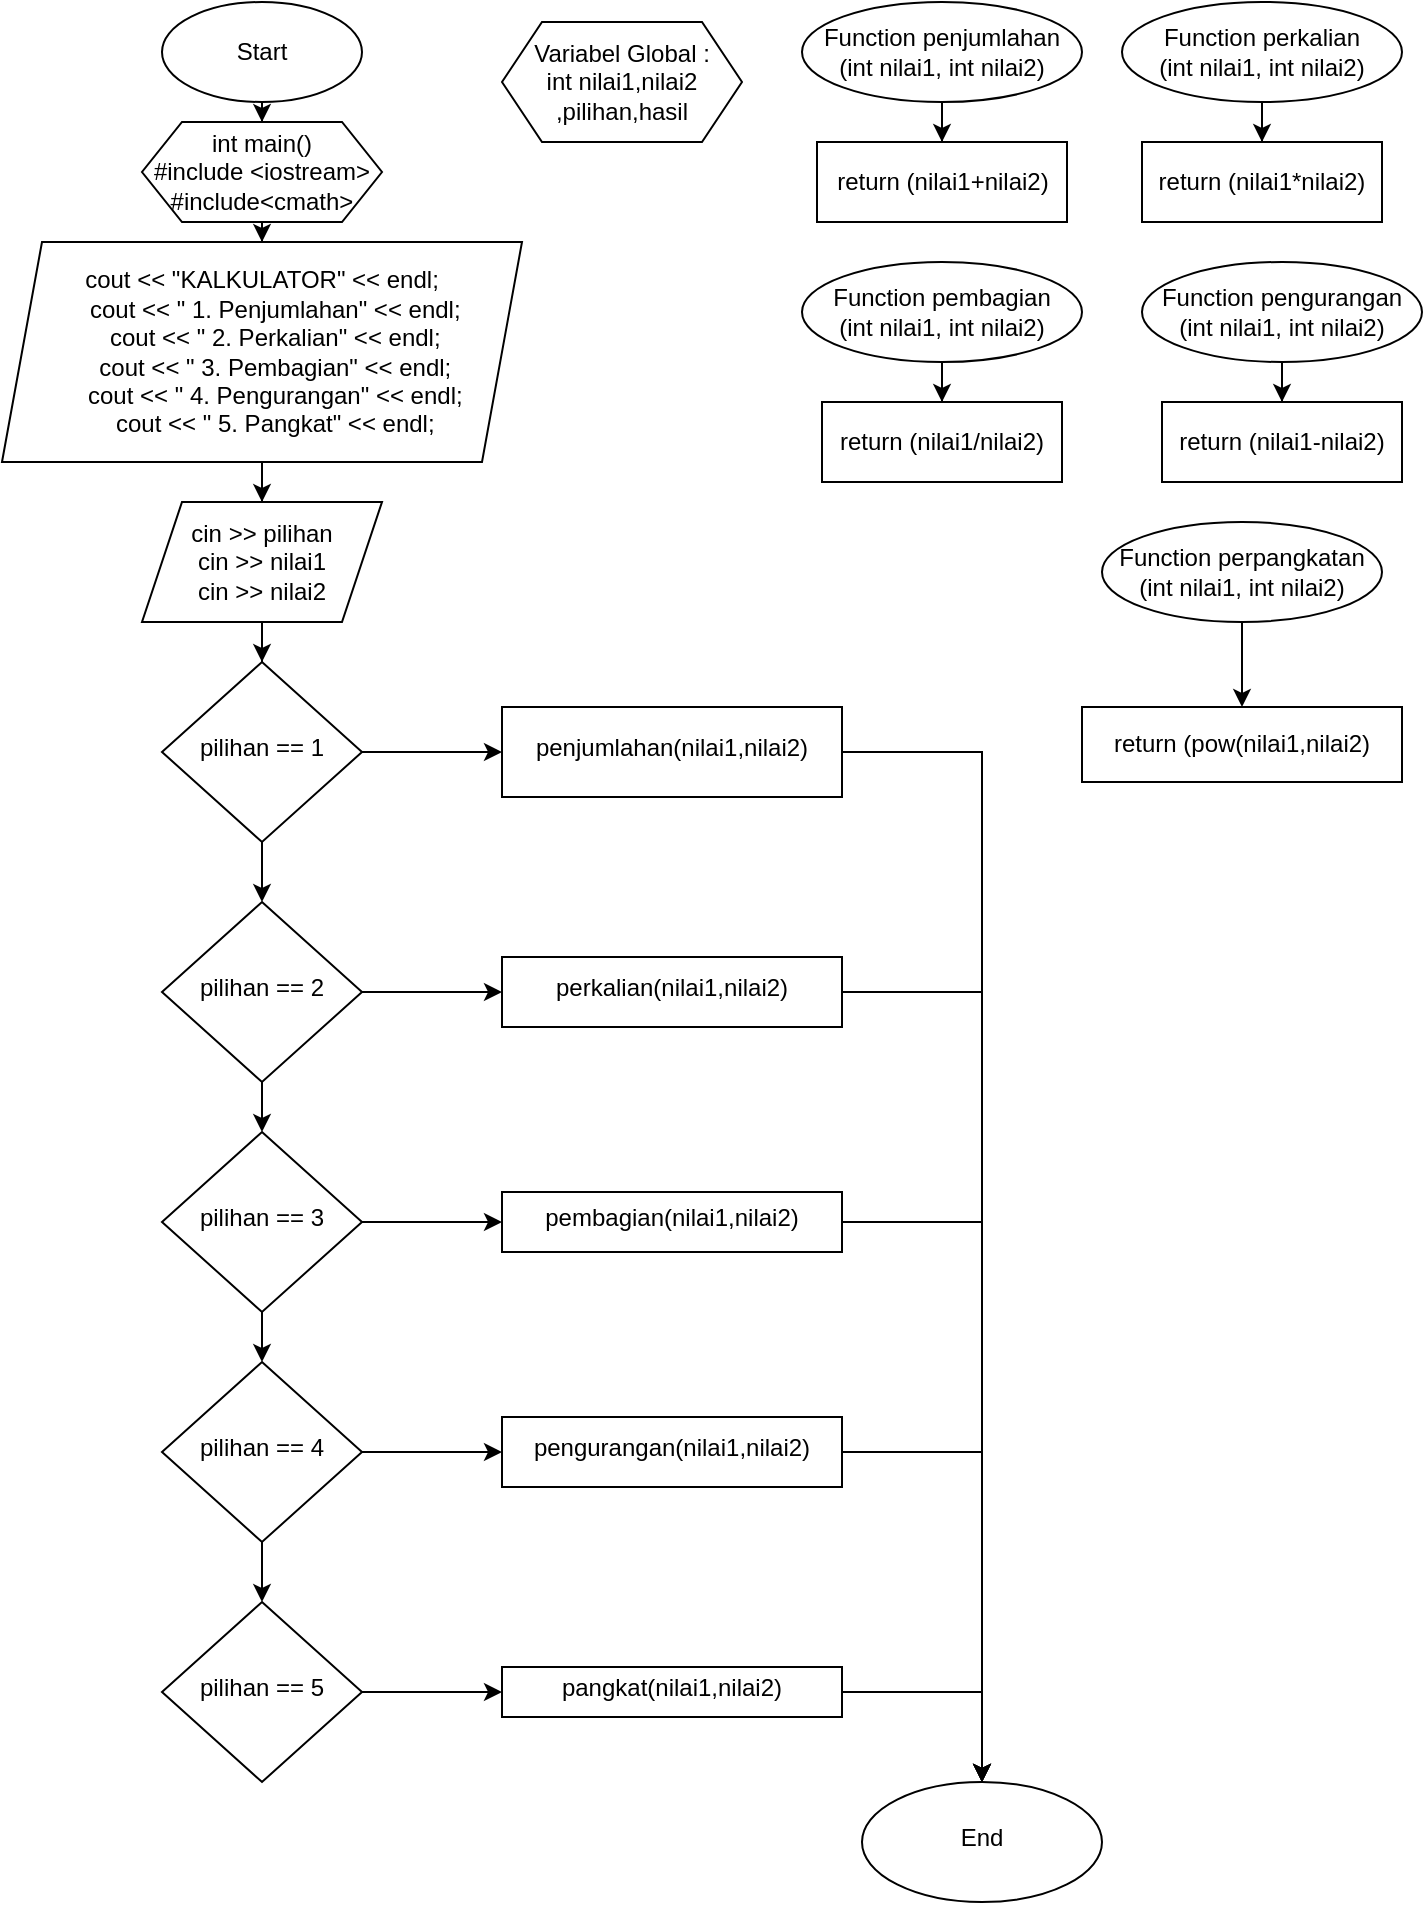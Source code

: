 <mxfile version="20.4.0" type="device"><diagram id="C5RBs43oDa-KdzZeNtuy" name="Page-1"><mxGraphModel dx="745" dy="471" grid="1" gridSize="10" guides="1" tooltips="1" connect="1" arrows="1" fold="1" page="1" pageScale="1" pageWidth="827" pageHeight="1169" math="0" shadow="0"><root><mxCell id="WIyWlLk6GJQsqaUBKTNV-0"/><mxCell id="WIyWlLk6GJQsqaUBKTNV-1" parent="WIyWlLk6GJQsqaUBKTNV-0"/><mxCell id="esuYtEpMJ9PcvWhnkEnD-42" value="" style="edgeStyle=orthogonalEdgeStyle;rounded=0;orthogonalLoop=1;jettySize=auto;html=1;" edge="1" parent="WIyWlLk6GJQsqaUBKTNV-1" source="WIyWlLk6GJQsqaUBKTNV-6" target="esuYtEpMJ9PcvWhnkEnD-38"><mxGeometry relative="1" as="geometry"/></mxCell><mxCell id="esuYtEpMJ9PcvWhnkEnD-48" value="" style="edgeStyle=orthogonalEdgeStyle;rounded=0;orthogonalLoop=1;jettySize=auto;html=1;" edge="1" parent="WIyWlLk6GJQsqaUBKTNV-1" source="WIyWlLk6GJQsqaUBKTNV-6" target="esuYtEpMJ9PcvWhnkEnD-47"><mxGeometry relative="1" as="geometry"/></mxCell><mxCell id="WIyWlLk6GJQsqaUBKTNV-6" value="pilihan == 1" style="rhombus;whiteSpace=wrap;html=1;shadow=0;fontFamily=Helvetica;fontSize=12;align=center;strokeWidth=1;spacing=6;spacingTop=-4;" parent="WIyWlLk6GJQsqaUBKTNV-1" vertex="1"><mxGeometry x="170" y="350" width="100" height="90" as="geometry"/></mxCell><mxCell id="esuYtEpMJ9PcvWhnkEnD-27" value="" style="edgeStyle=orthogonalEdgeStyle;rounded=0;orthogonalLoop=1;jettySize=auto;html=1;" edge="1" parent="WIyWlLk6GJQsqaUBKTNV-1" source="esuYtEpMJ9PcvWhnkEnD-0" target="esuYtEpMJ9PcvWhnkEnD-26"><mxGeometry relative="1" as="geometry"/></mxCell><mxCell id="esuYtEpMJ9PcvWhnkEnD-0" value="Start" style="ellipse;whiteSpace=wrap;html=1;" vertex="1" parent="WIyWlLk6GJQsqaUBKTNV-1"><mxGeometry x="170" y="20" width="100" height="50" as="geometry"/></mxCell><mxCell id="esuYtEpMJ9PcvWhnkEnD-7" value="" style="edgeStyle=orthogonalEdgeStyle;rounded=0;orthogonalLoop=1;jettySize=auto;html=1;" edge="1" parent="WIyWlLk6GJQsqaUBKTNV-1" source="esuYtEpMJ9PcvWhnkEnD-5" target="esuYtEpMJ9PcvWhnkEnD-6"><mxGeometry relative="1" as="geometry"/></mxCell><mxCell id="esuYtEpMJ9PcvWhnkEnD-5" value="Function perkalian&lt;br&gt;(int nilai1, int nilai2)" style="ellipse;whiteSpace=wrap;html=1;" vertex="1" parent="WIyWlLk6GJQsqaUBKTNV-1"><mxGeometry x="650" y="20" width="140" height="50" as="geometry"/></mxCell><mxCell id="esuYtEpMJ9PcvWhnkEnD-6" value="return (nilai1*nilai2)" style="whiteSpace=wrap;html=1;" vertex="1" parent="WIyWlLk6GJQsqaUBKTNV-1"><mxGeometry x="660" y="90" width="120" height="40" as="geometry"/></mxCell><mxCell id="esuYtEpMJ9PcvWhnkEnD-18" value="" style="edgeStyle=orthogonalEdgeStyle;rounded=0;orthogonalLoop=1;jettySize=auto;html=1;" edge="1" parent="WIyWlLk6GJQsqaUBKTNV-1" source="esuYtEpMJ9PcvWhnkEnD-8" target="esuYtEpMJ9PcvWhnkEnD-9"><mxGeometry relative="1" as="geometry"/></mxCell><mxCell id="esuYtEpMJ9PcvWhnkEnD-8" value="Function penjumlahan (int nilai1, int nilai2)" style="ellipse;whiteSpace=wrap;html=1;" vertex="1" parent="WIyWlLk6GJQsqaUBKTNV-1"><mxGeometry x="490" y="20" width="140" height="50" as="geometry"/></mxCell><mxCell id="esuYtEpMJ9PcvWhnkEnD-9" value="return (nilai1+nilai2)" style="whiteSpace=wrap;html=1;" vertex="1" parent="WIyWlLk6GJQsqaUBKTNV-1"><mxGeometry x="497.5" y="90" width="125" height="40" as="geometry"/></mxCell><mxCell id="esuYtEpMJ9PcvWhnkEnD-22" value="" style="edgeStyle=orthogonalEdgeStyle;rounded=0;orthogonalLoop=1;jettySize=auto;html=1;" edge="1" parent="WIyWlLk6GJQsqaUBKTNV-1" source="esuYtEpMJ9PcvWhnkEnD-10" target="esuYtEpMJ9PcvWhnkEnD-11"><mxGeometry relative="1" as="geometry"/></mxCell><mxCell id="esuYtEpMJ9PcvWhnkEnD-10" value="Function pengurangan&lt;br&gt;(int nilai1, int nilai2)" style="ellipse;whiteSpace=wrap;html=1;" vertex="1" parent="WIyWlLk6GJQsqaUBKTNV-1"><mxGeometry x="660" y="150" width="140" height="50" as="geometry"/></mxCell><mxCell id="esuYtEpMJ9PcvWhnkEnD-11" value="return (nilai1-nilai2)" style="whiteSpace=wrap;html=1;" vertex="1" parent="WIyWlLk6GJQsqaUBKTNV-1"><mxGeometry x="670" y="220" width="120" height="40" as="geometry"/></mxCell><mxCell id="esuYtEpMJ9PcvWhnkEnD-21" value="" style="edgeStyle=orthogonalEdgeStyle;rounded=0;orthogonalLoop=1;jettySize=auto;html=1;" edge="1" parent="WIyWlLk6GJQsqaUBKTNV-1" source="esuYtEpMJ9PcvWhnkEnD-12" target="esuYtEpMJ9PcvWhnkEnD-13"><mxGeometry relative="1" as="geometry"/></mxCell><mxCell id="esuYtEpMJ9PcvWhnkEnD-12" value="Function pembagian&lt;br&gt;(int nilai1, int nilai2)" style="ellipse;whiteSpace=wrap;html=1;" vertex="1" parent="WIyWlLk6GJQsqaUBKTNV-1"><mxGeometry x="490" y="150" width="140" height="50" as="geometry"/></mxCell><mxCell id="esuYtEpMJ9PcvWhnkEnD-13" value="return (nilai1/nilai2)" style="whiteSpace=wrap;html=1;" vertex="1" parent="WIyWlLk6GJQsqaUBKTNV-1"><mxGeometry x="500" y="220" width="120" height="40" as="geometry"/></mxCell><mxCell id="esuYtEpMJ9PcvWhnkEnD-23" value="" style="edgeStyle=orthogonalEdgeStyle;rounded=0;orthogonalLoop=1;jettySize=auto;html=1;" edge="1" parent="WIyWlLk6GJQsqaUBKTNV-1" source="esuYtEpMJ9PcvWhnkEnD-14" target="esuYtEpMJ9PcvWhnkEnD-15"><mxGeometry relative="1" as="geometry"/></mxCell><mxCell id="esuYtEpMJ9PcvWhnkEnD-14" value="Function perpangkatan (int nilai1, int nilai2)" style="ellipse;whiteSpace=wrap;html=1;" vertex="1" parent="WIyWlLk6GJQsqaUBKTNV-1"><mxGeometry x="640" y="280" width="140" height="50" as="geometry"/></mxCell><mxCell id="esuYtEpMJ9PcvWhnkEnD-15" value="&lt;div&gt;return (pow(nilai1,nilai2)&lt;/div&gt;" style="whiteSpace=wrap;html=1;" vertex="1" parent="WIyWlLk6GJQsqaUBKTNV-1"><mxGeometry x="630" y="372.5" width="160" height="37.5" as="geometry"/></mxCell><mxCell id="esuYtEpMJ9PcvWhnkEnD-36" value="" style="edgeStyle=orthogonalEdgeStyle;rounded=0;orthogonalLoop=1;jettySize=auto;html=1;" edge="1" parent="WIyWlLk6GJQsqaUBKTNV-1" source="esuYtEpMJ9PcvWhnkEnD-26" target="esuYtEpMJ9PcvWhnkEnD-35"><mxGeometry relative="1" as="geometry"/></mxCell><mxCell id="esuYtEpMJ9PcvWhnkEnD-26" value="int main()&lt;br&gt;#include &amp;lt;iostream&amp;gt;&lt;br&gt;#include&amp;lt;cmath&amp;gt;" style="shape=hexagon;perimeter=hexagonPerimeter2;whiteSpace=wrap;html=1;fixedSize=1;" vertex="1" parent="WIyWlLk6GJQsqaUBKTNV-1"><mxGeometry x="160" y="80" width="120" height="50" as="geometry"/></mxCell><mxCell id="esuYtEpMJ9PcvWhnkEnD-33" value="" style="edgeStyle=orthogonalEdgeStyle;rounded=0;orthogonalLoop=1;jettySize=auto;html=1;" edge="1" parent="WIyWlLk6GJQsqaUBKTNV-1" source="esuYtEpMJ9PcvWhnkEnD-30" target="WIyWlLk6GJQsqaUBKTNV-6"><mxGeometry relative="1" as="geometry"/></mxCell><mxCell id="esuYtEpMJ9PcvWhnkEnD-30" value="cin &amp;gt;&amp;gt; pilihan&lt;br&gt;cin &amp;gt;&amp;gt; nilai1&lt;br&gt;cin &amp;gt;&amp;gt; nilai2" style="shape=parallelogram;perimeter=parallelogramPerimeter;whiteSpace=wrap;html=1;fixedSize=1;" vertex="1" parent="WIyWlLk6GJQsqaUBKTNV-1"><mxGeometry x="160" y="270" width="120" height="60" as="geometry"/></mxCell><mxCell id="esuYtEpMJ9PcvWhnkEnD-32" value="Variabel Global :&lt;br&gt;int nilai1,nilai2&lt;br&gt;,pilihan,hasil" style="shape=hexagon;perimeter=hexagonPerimeter2;whiteSpace=wrap;html=1;fixedSize=1;" vertex="1" parent="WIyWlLk6GJQsqaUBKTNV-1"><mxGeometry x="340" y="30" width="120" height="60" as="geometry"/></mxCell><mxCell id="esuYtEpMJ9PcvWhnkEnD-37" value="" style="edgeStyle=orthogonalEdgeStyle;rounded=0;orthogonalLoop=1;jettySize=auto;html=1;" edge="1" parent="WIyWlLk6GJQsqaUBKTNV-1" source="esuYtEpMJ9PcvWhnkEnD-35" target="esuYtEpMJ9PcvWhnkEnD-30"><mxGeometry relative="1" as="geometry"/></mxCell><mxCell id="esuYtEpMJ9PcvWhnkEnD-35" value="&lt;div&gt;cout &amp;lt;&amp;lt; &quot;KALKULATOR&quot; &amp;lt;&amp;lt; endl;&lt;/div&gt;&lt;div&gt;&amp;nbsp; &amp;nbsp; cout &amp;lt;&amp;lt; &quot; 1. Penjumlahan&quot; &amp;lt;&amp;lt; endl;&lt;/div&gt;&lt;div&gt;&amp;nbsp; &amp;nbsp; cout &amp;lt;&amp;lt; &quot; 2. Perkalian&quot; &amp;lt;&amp;lt; endl;&lt;/div&gt;&lt;div&gt;&amp;nbsp; &amp;nbsp; cout &amp;lt;&amp;lt; &quot; 3. Pembagian&quot; &amp;lt;&amp;lt; endl;&lt;/div&gt;&lt;div&gt;&amp;nbsp; &amp;nbsp; cout &amp;lt;&amp;lt; &quot; 4. Pengurangan&quot; &amp;lt;&amp;lt; endl;&lt;/div&gt;&lt;div&gt;&amp;nbsp; &amp;nbsp; cout &amp;lt;&amp;lt; &quot; 5. Pangkat&quot; &amp;lt;&amp;lt; endl;&lt;/div&gt;" style="shape=parallelogram;perimeter=parallelogramPerimeter;whiteSpace=wrap;html=1;fixedSize=1;" vertex="1" parent="WIyWlLk6GJQsqaUBKTNV-1"><mxGeometry x="90" y="140" width="260" height="110" as="geometry"/></mxCell><mxCell id="esuYtEpMJ9PcvWhnkEnD-43" value="" style="edgeStyle=orthogonalEdgeStyle;rounded=0;orthogonalLoop=1;jettySize=auto;html=1;" edge="1" parent="WIyWlLk6GJQsqaUBKTNV-1" source="esuYtEpMJ9PcvWhnkEnD-38" target="esuYtEpMJ9PcvWhnkEnD-41"><mxGeometry relative="1" as="geometry"/></mxCell><mxCell id="esuYtEpMJ9PcvWhnkEnD-50" value="" style="edgeStyle=orthogonalEdgeStyle;rounded=0;orthogonalLoop=1;jettySize=auto;html=1;" edge="1" parent="WIyWlLk6GJQsqaUBKTNV-1" source="esuYtEpMJ9PcvWhnkEnD-38" target="esuYtEpMJ9PcvWhnkEnD-49"><mxGeometry relative="1" as="geometry"/></mxCell><mxCell id="esuYtEpMJ9PcvWhnkEnD-38" value="pilihan == 2" style="rhombus;whiteSpace=wrap;html=1;shadow=0;fontFamily=Helvetica;fontSize=12;align=center;strokeWidth=1;spacing=6;spacingTop=-4;" vertex="1" parent="WIyWlLk6GJQsqaUBKTNV-1"><mxGeometry x="170" y="470" width="100" height="90" as="geometry"/></mxCell><mxCell id="esuYtEpMJ9PcvWhnkEnD-56" value="" style="edgeStyle=orthogonalEdgeStyle;rounded=0;orthogonalLoop=1;jettySize=auto;html=1;" edge="1" parent="WIyWlLk6GJQsqaUBKTNV-1" source="esuYtEpMJ9PcvWhnkEnD-39" target="esuYtEpMJ9PcvWhnkEnD-55"><mxGeometry relative="1" as="geometry"/></mxCell><mxCell id="esuYtEpMJ9PcvWhnkEnD-39" value="pilihan == 5" style="rhombus;whiteSpace=wrap;html=1;shadow=0;fontFamily=Helvetica;fontSize=12;align=center;strokeWidth=1;spacing=6;spacingTop=-4;" vertex="1" parent="WIyWlLk6GJQsqaUBKTNV-1"><mxGeometry x="170" y="820" width="100" height="90" as="geometry"/></mxCell><mxCell id="esuYtEpMJ9PcvWhnkEnD-46" value="" style="edgeStyle=orthogonalEdgeStyle;rounded=0;orthogonalLoop=1;jettySize=auto;html=1;" edge="1" parent="WIyWlLk6GJQsqaUBKTNV-1" source="esuYtEpMJ9PcvWhnkEnD-40" target="esuYtEpMJ9PcvWhnkEnD-39"><mxGeometry relative="1" as="geometry"/></mxCell><mxCell id="esuYtEpMJ9PcvWhnkEnD-54" value="" style="edgeStyle=orthogonalEdgeStyle;rounded=0;orthogonalLoop=1;jettySize=auto;html=1;" edge="1" parent="WIyWlLk6GJQsqaUBKTNV-1" source="esuYtEpMJ9PcvWhnkEnD-40" target="esuYtEpMJ9PcvWhnkEnD-53"><mxGeometry relative="1" as="geometry"/></mxCell><mxCell id="esuYtEpMJ9PcvWhnkEnD-40" value="pilihan == 4" style="rhombus;whiteSpace=wrap;html=1;shadow=0;fontFamily=Helvetica;fontSize=12;align=center;strokeWidth=1;spacing=6;spacingTop=-4;" vertex="1" parent="WIyWlLk6GJQsqaUBKTNV-1"><mxGeometry x="170" y="700" width="100" height="90" as="geometry"/></mxCell><mxCell id="esuYtEpMJ9PcvWhnkEnD-44" value="" style="edgeStyle=orthogonalEdgeStyle;rounded=0;orthogonalLoop=1;jettySize=auto;html=1;" edge="1" parent="WIyWlLk6GJQsqaUBKTNV-1" source="esuYtEpMJ9PcvWhnkEnD-41" target="esuYtEpMJ9PcvWhnkEnD-40"><mxGeometry relative="1" as="geometry"/></mxCell><mxCell id="esuYtEpMJ9PcvWhnkEnD-52" value="" style="edgeStyle=orthogonalEdgeStyle;rounded=0;orthogonalLoop=1;jettySize=auto;html=1;" edge="1" parent="WIyWlLk6GJQsqaUBKTNV-1" source="esuYtEpMJ9PcvWhnkEnD-41" target="esuYtEpMJ9PcvWhnkEnD-51"><mxGeometry relative="1" as="geometry"/></mxCell><mxCell id="esuYtEpMJ9PcvWhnkEnD-41" value="pilihan == 3" style="rhombus;whiteSpace=wrap;html=1;shadow=0;fontFamily=Helvetica;fontSize=12;align=center;strokeWidth=1;spacing=6;spacingTop=-4;" vertex="1" parent="WIyWlLk6GJQsqaUBKTNV-1"><mxGeometry x="170" y="585" width="100" height="90" as="geometry"/></mxCell><mxCell id="esuYtEpMJ9PcvWhnkEnD-59" value="" style="edgeStyle=orthogonalEdgeStyle;rounded=0;orthogonalLoop=1;jettySize=auto;html=1;" edge="1" parent="WIyWlLk6GJQsqaUBKTNV-1" source="esuYtEpMJ9PcvWhnkEnD-47" target="esuYtEpMJ9PcvWhnkEnD-58"><mxGeometry relative="1" as="geometry"/></mxCell><mxCell id="esuYtEpMJ9PcvWhnkEnD-47" value="penjumlahan(nilai1,nilai2)" style="whiteSpace=wrap;html=1;shadow=0;strokeWidth=1;spacing=6;spacingTop=-4;" vertex="1" parent="WIyWlLk6GJQsqaUBKTNV-1"><mxGeometry x="340" y="372.5" width="170" height="45" as="geometry"/></mxCell><mxCell id="esuYtEpMJ9PcvWhnkEnD-60" value="" style="edgeStyle=orthogonalEdgeStyle;rounded=0;orthogonalLoop=1;jettySize=auto;html=1;" edge="1" parent="WIyWlLk6GJQsqaUBKTNV-1" source="esuYtEpMJ9PcvWhnkEnD-49" target="esuYtEpMJ9PcvWhnkEnD-58"><mxGeometry relative="1" as="geometry"/></mxCell><mxCell id="esuYtEpMJ9PcvWhnkEnD-49" value="perkalian(nilai1,nilai2)" style="whiteSpace=wrap;html=1;shadow=0;strokeWidth=1;spacing=6;spacingTop=-4;" vertex="1" parent="WIyWlLk6GJQsqaUBKTNV-1"><mxGeometry x="340" y="497.5" width="170" height="35" as="geometry"/></mxCell><mxCell id="esuYtEpMJ9PcvWhnkEnD-61" value="" style="edgeStyle=orthogonalEdgeStyle;rounded=0;orthogonalLoop=1;jettySize=auto;html=1;" edge="1" parent="WIyWlLk6GJQsqaUBKTNV-1" source="esuYtEpMJ9PcvWhnkEnD-51" target="esuYtEpMJ9PcvWhnkEnD-58"><mxGeometry relative="1" as="geometry"/></mxCell><mxCell id="esuYtEpMJ9PcvWhnkEnD-51" value="pembagian(nilai1,nilai2)" style="whiteSpace=wrap;html=1;shadow=0;strokeWidth=1;spacing=6;spacingTop=-4;" vertex="1" parent="WIyWlLk6GJQsqaUBKTNV-1"><mxGeometry x="340" y="615" width="170" height="30" as="geometry"/></mxCell><mxCell id="esuYtEpMJ9PcvWhnkEnD-62" value="" style="edgeStyle=orthogonalEdgeStyle;rounded=0;orthogonalLoop=1;jettySize=auto;html=1;" edge="1" parent="WIyWlLk6GJQsqaUBKTNV-1" source="esuYtEpMJ9PcvWhnkEnD-53" target="esuYtEpMJ9PcvWhnkEnD-58"><mxGeometry relative="1" as="geometry"/></mxCell><mxCell id="esuYtEpMJ9PcvWhnkEnD-53" value="pengurangan(nilai1,nilai2)" style="whiteSpace=wrap;html=1;shadow=0;strokeWidth=1;spacing=6;spacingTop=-4;" vertex="1" parent="WIyWlLk6GJQsqaUBKTNV-1"><mxGeometry x="340" y="727.5" width="170" height="35" as="geometry"/></mxCell><mxCell id="esuYtEpMJ9PcvWhnkEnD-63" value="" style="edgeStyle=orthogonalEdgeStyle;rounded=0;orthogonalLoop=1;jettySize=auto;html=1;" edge="1" parent="WIyWlLk6GJQsqaUBKTNV-1" source="esuYtEpMJ9PcvWhnkEnD-55" target="esuYtEpMJ9PcvWhnkEnD-58"><mxGeometry relative="1" as="geometry"/></mxCell><mxCell id="esuYtEpMJ9PcvWhnkEnD-55" value="pangkat(nilai1,nilai2)" style="whiteSpace=wrap;html=1;shadow=0;strokeWidth=1;spacing=6;spacingTop=-4;" vertex="1" parent="WIyWlLk6GJQsqaUBKTNV-1"><mxGeometry x="340" y="852.5" width="170" height="25" as="geometry"/></mxCell><mxCell id="esuYtEpMJ9PcvWhnkEnD-58" value="End" style="ellipse;whiteSpace=wrap;html=1;shadow=0;strokeWidth=1;spacing=6;spacingTop=-4;" vertex="1" parent="WIyWlLk6GJQsqaUBKTNV-1"><mxGeometry x="520" y="910" width="120" height="60" as="geometry"/></mxCell></root></mxGraphModel></diagram></mxfile>